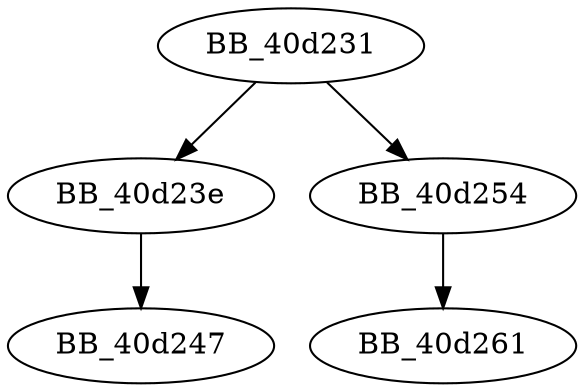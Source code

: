 DiGraph __lock_file2{
BB_40d231->BB_40d23e
BB_40d231->BB_40d254
BB_40d23e->BB_40d247
BB_40d254->BB_40d261
}
